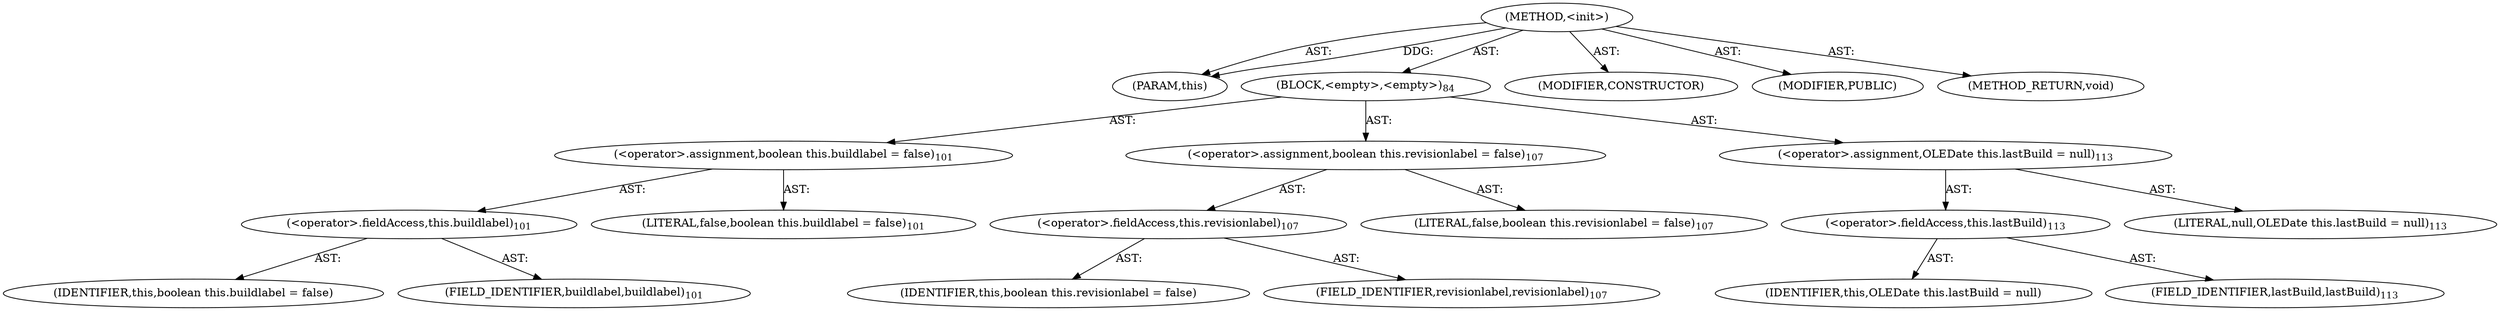 digraph "&lt;init&gt;" {  
"111669149703" [label = <(METHOD,&lt;init&gt;)> ]
"115964117005" [label = <(PARAM,this)> ]
"25769803799" [label = <(BLOCK,&lt;empty&gt;,&lt;empty&gt;)<SUB>84</SUB>> ]
"30064771154" [label = <(&lt;operator&gt;.assignment,boolean this.buildlabel = false)<SUB>101</SUB>> ]
"30064771155" [label = <(&lt;operator&gt;.fieldAccess,this.buildlabel)<SUB>101</SUB>> ]
"68719476799" [label = <(IDENTIFIER,this,boolean this.buildlabel = false)> ]
"55834574874" [label = <(FIELD_IDENTIFIER,buildlabel,buildlabel)<SUB>101</SUB>> ]
"90194313231" [label = <(LITERAL,false,boolean this.buildlabel = false)<SUB>101</SUB>> ]
"30064771156" [label = <(&lt;operator&gt;.assignment,boolean this.revisionlabel = false)<SUB>107</SUB>> ]
"30064771157" [label = <(&lt;operator&gt;.fieldAccess,this.revisionlabel)<SUB>107</SUB>> ]
"68719476800" [label = <(IDENTIFIER,this,boolean this.revisionlabel = false)> ]
"55834574875" [label = <(FIELD_IDENTIFIER,revisionlabel,revisionlabel)<SUB>107</SUB>> ]
"90194313232" [label = <(LITERAL,false,boolean this.revisionlabel = false)<SUB>107</SUB>> ]
"30064771158" [label = <(&lt;operator&gt;.assignment,OLEDate this.lastBuild = null)<SUB>113</SUB>> ]
"30064771159" [label = <(&lt;operator&gt;.fieldAccess,this.lastBuild)<SUB>113</SUB>> ]
"68719476801" [label = <(IDENTIFIER,this,OLEDate this.lastBuild = null)> ]
"55834574876" [label = <(FIELD_IDENTIFIER,lastBuild,lastBuild)<SUB>113</SUB>> ]
"90194313233" [label = <(LITERAL,null,OLEDate this.lastBuild = null)<SUB>113</SUB>> ]
"133143986197" [label = <(MODIFIER,CONSTRUCTOR)> ]
"133143986198" [label = <(MODIFIER,PUBLIC)> ]
"128849018887" [label = <(METHOD_RETURN,void)> ]
  "111669149703" -> "115964117005"  [ label = "AST: "] 
  "111669149703" -> "25769803799"  [ label = "AST: "] 
  "111669149703" -> "133143986197"  [ label = "AST: "] 
  "111669149703" -> "133143986198"  [ label = "AST: "] 
  "111669149703" -> "128849018887"  [ label = "AST: "] 
  "25769803799" -> "30064771154"  [ label = "AST: "] 
  "25769803799" -> "30064771156"  [ label = "AST: "] 
  "25769803799" -> "30064771158"  [ label = "AST: "] 
  "30064771154" -> "30064771155"  [ label = "AST: "] 
  "30064771154" -> "90194313231"  [ label = "AST: "] 
  "30064771155" -> "68719476799"  [ label = "AST: "] 
  "30064771155" -> "55834574874"  [ label = "AST: "] 
  "30064771156" -> "30064771157"  [ label = "AST: "] 
  "30064771156" -> "90194313232"  [ label = "AST: "] 
  "30064771157" -> "68719476800"  [ label = "AST: "] 
  "30064771157" -> "55834574875"  [ label = "AST: "] 
  "30064771158" -> "30064771159"  [ label = "AST: "] 
  "30064771158" -> "90194313233"  [ label = "AST: "] 
  "30064771159" -> "68719476801"  [ label = "AST: "] 
  "30064771159" -> "55834574876"  [ label = "AST: "] 
  "111669149703" -> "115964117005"  [ label = "DDG: "] 
}
